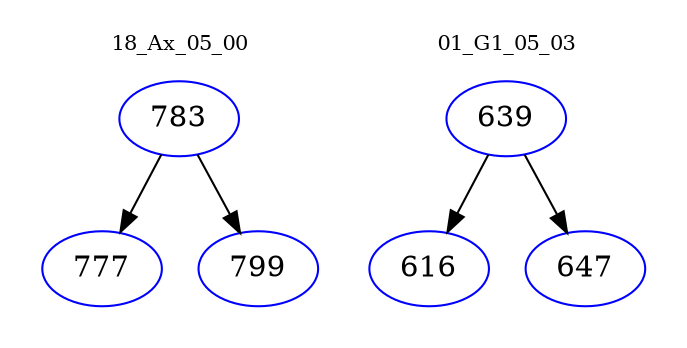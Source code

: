 digraph{
subgraph cluster_0 {
color = white
label = "18_Ax_05_00";
fontsize=10;
T0_783 [label="783", color="blue"]
T0_783 -> T0_777 [color="black"]
T0_777 [label="777", color="blue"]
T0_783 -> T0_799 [color="black"]
T0_799 [label="799", color="blue"]
}
subgraph cluster_1 {
color = white
label = "01_G1_05_03";
fontsize=10;
T1_639 [label="639", color="blue"]
T1_639 -> T1_616 [color="black"]
T1_616 [label="616", color="blue"]
T1_639 -> T1_647 [color="black"]
T1_647 [label="647", color="blue"]
}
}
